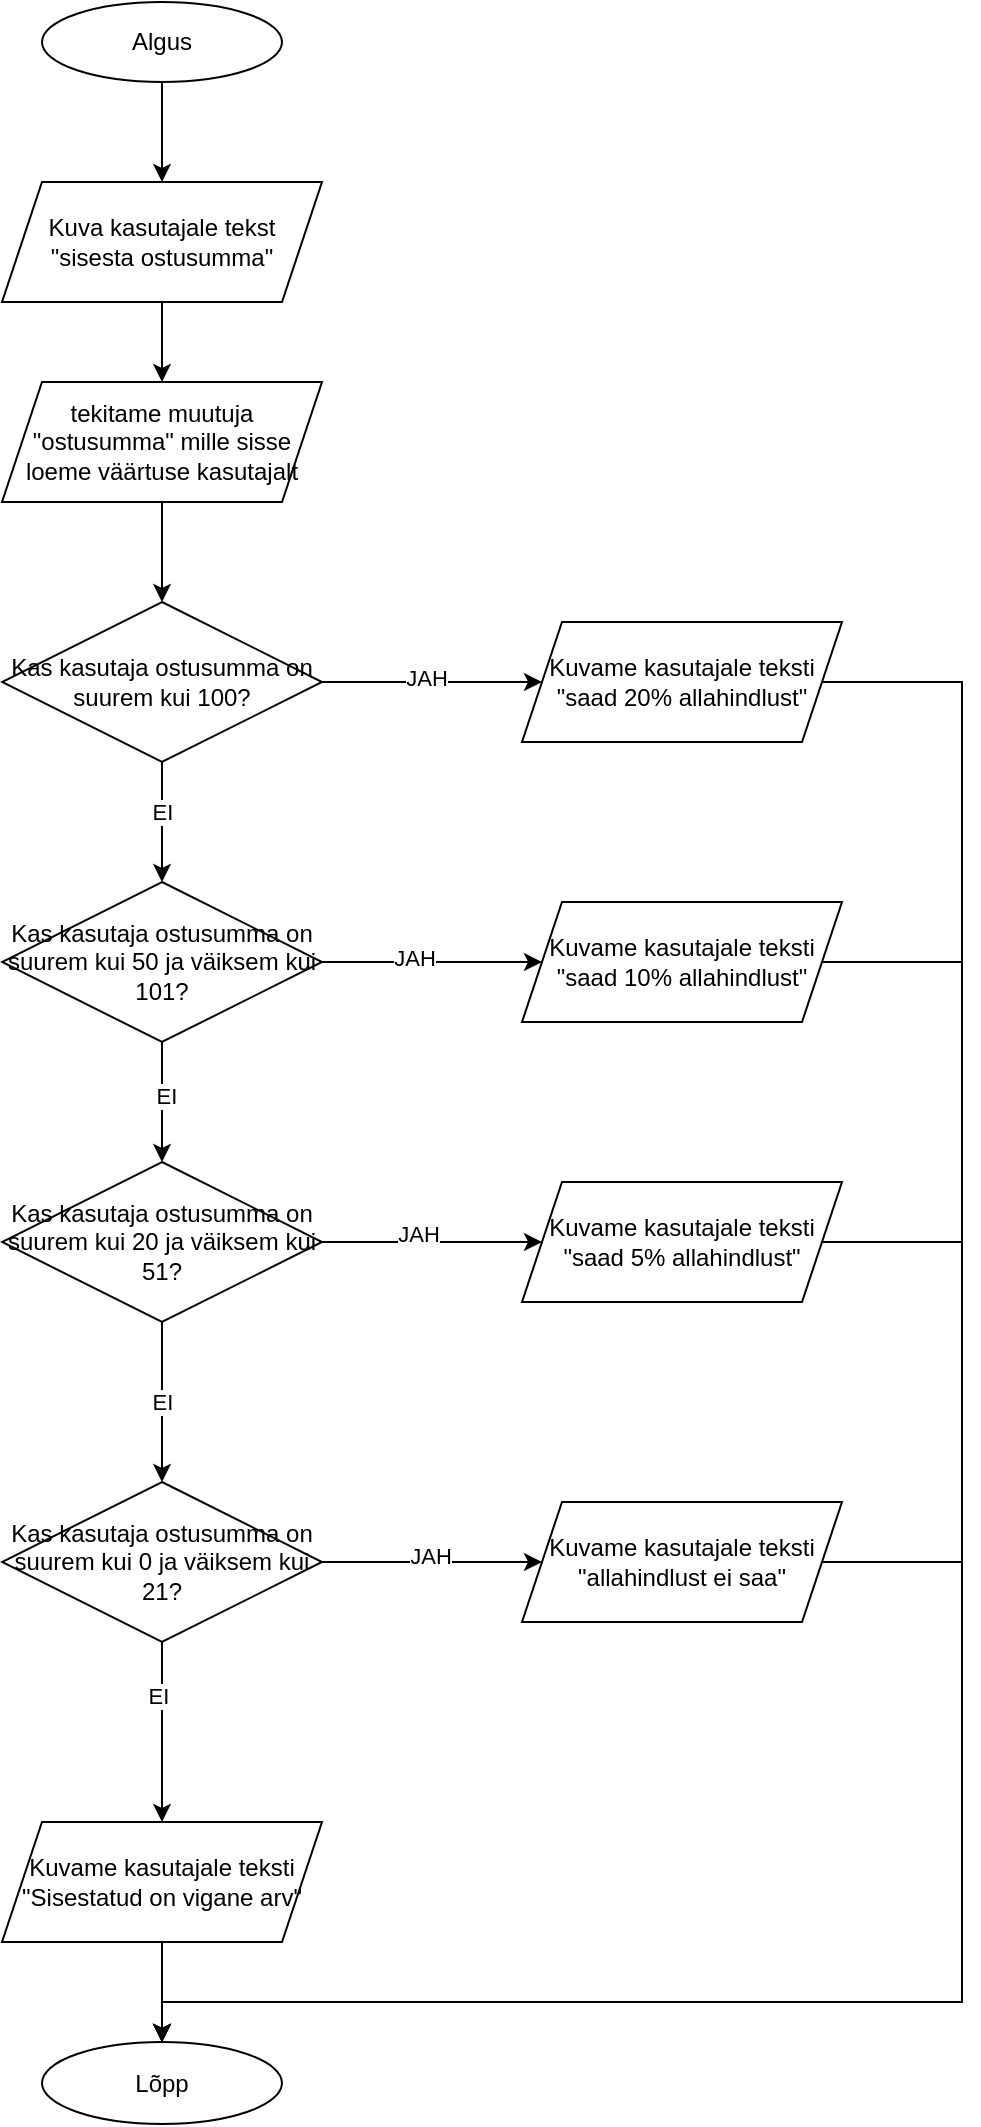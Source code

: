 <mxfile version="26.0.9">
  <diagram id="C5RBs43oDa-KdzZeNtuy" name="Page-1">
    <mxGraphModel dx="712" dy="828" grid="1" gridSize="10" guides="1" tooltips="1" connect="1" arrows="1" fold="1" page="1" pageScale="1" pageWidth="827" pageHeight="1169" math="0" shadow="0">
      <root>
        <mxCell id="WIyWlLk6GJQsqaUBKTNV-0" />
        <mxCell id="WIyWlLk6GJQsqaUBKTNV-1" parent="WIyWlLk6GJQsqaUBKTNV-0" />
        <mxCell id="HSHcWlDzUz3zwXXTUhIq-2" value="" style="edgeStyle=orthogonalEdgeStyle;rounded=0;orthogonalLoop=1;jettySize=auto;html=1;" edge="1" parent="WIyWlLk6GJQsqaUBKTNV-1" source="HSHcWlDzUz3zwXXTUhIq-0" target="HSHcWlDzUz3zwXXTUhIq-1">
          <mxGeometry relative="1" as="geometry" />
        </mxCell>
        <mxCell id="HSHcWlDzUz3zwXXTUhIq-0" value="Algus" style="ellipse;whiteSpace=wrap;html=1;" vertex="1" parent="WIyWlLk6GJQsqaUBKTNV-1">
          <mxGeometry x="200" y="80" width="120" height="40" as="geometry" />
        </mxCell>
        <mxCell id="HSHcWlDzUz3zwXXTUhIq-4" value="" style="edgeStyle=orthogonalEdgeStyle;rounded=0;orthogonalLoop=1;jettySize=auto;html=1;" edge="1" parent="WIyWlLk6GJQsqaUBKTNV-1" source="HSHcWlDzUz3zwXXTUhIq-1" target="HSHcWlDzUz3zwXXTUhIq-3">
          <mxGeometry relative="1" as="geometry" />
        </mxCell>
        <mxCell id="HSHcWlDzUz3zwXXTUhIq-1" value="Kuva kasutajale tekst &quot;sisesta ostusumma&quot;" style="shape=parallelogram;perimeter=parallelogramPerimeter;whiteSpace=wrap;html=1;fixedSize=1;" vertex="1" parent="WIyWlLk6GJQsqaUBKTNV-1">
          <mxGeometry x="180" y="170" width="160" height="60" as="geometry" />
        </mxCell>
        <mxCell id="HSHcWlDzUz3zwXXTUhIq-6" value="" style="edgeStyle=orthogonalEdgeStyle;rounded=0;orthogonalLoop=1;jettySize=auto;html=1;" edge="1" parent="WIyWlLk6GJQsqaUBKTNV-1" source="HSHcWlDzUz3zwXXTUhIq-3" target="HSHcWlDzUz3zwXXTUhIq-5">
          <mxGeometry relative="1" as="geometry" />
        </mxCell>
        <mxCell id="HSHcWlDzUz3zwXXTUhIq-3" value="tekitame muutuja &quot;ostusumma&quot; mille sisse loeme väärtuse kasutajalt" style="shape=parallelogram;perimeter=parallelogramPerimeter;whiteSpace=wrap;html=1;fixedSize=1;" vertex="1" parent="WIyWlLk6GJQsqaUBKTNV-1">
          <mxGeometry x="180" y="270" width="160" height="60" as="geometry" />
        </mxCell>
        <mxCell id="HSHcWlDzUz3zwXXTUhIq-8" value="" style="edgeStyle=orthogonalEdgeStyle;rounded=0;orthogonalLoop=1;jettySize=auto;html=1;" edge="1" parent="WIyWlLk6GJQsqaUBKTNV-1" source="HSHcWlDzUz3zwXXTUhIq-5" target="HSHcWlDzUz3zwXXTUhIq-7">
          <mxGeometry relative="1" as="geometry" />
        </mxCell>
        <mxCell id="HSHcWlDzUz3zwXXTUhIq-9" value="JAH" style="edgeLabel;html=1;align=center;verticalAlign=middle;resizable=0;points=[];" vertex="1" connectable="0" parent="HSHcWlDzUz3zwXXTUhIq-8">
          <mxGeometry x="-0.054" y="2" relative="1" as="geometry">
            <mxPoint as="offset" />
          </mxGeometry>
        </mxCell>
        <mxCell id="HSHcWlDzUz3zwXXTUhIq-11" value="" style="edgeStyle=orthogonalEdgeStyle;rounded=0;orthogonalLoop=1;jettySize=auto;html=1;" edge="1" parent="WIyWlLk6GJQsqaUBKTNV-1" source="HSHcWlDzUz3zwXXTUhIq-5" target="HSHcWlDzUz3zwXXTUhIq-10">
          <mxGeometry relative="1" as="geometry" />
        </mxCell>
        <mxCell id="HSHcWlDzUz3zwXXTUhIq-12" value="EI" style="edgeLabel;html=1;align=center;verticalAlign=middle;resizable=0;points=[];" vertex="1" connectable="0" parent="HSHcWlDzUz3zwXXTUhIq-11">
          <mxGeometry x="-0.175" relative="1" as="geometry">
            <mxPoint as="offset" />
          </mxGeometry>
        </mxCell>
        <mxCell id="HSHcWlDzUz3zwXXTUhIq-5" value="Kas kasutaja ostusumma on suurem kui 100?" style="rhombus;whiteSpace=wrap;html=1;" vertex="1" parent="WIyWlLk6GJQsqaUBKTNV-1">
          <mxGeometry x="180" y="380" width="160" height="80" as="geometry" />
        </mxCell>
        <mxCell id="HSHcWlDzUz3zwXXTUhIq-37" style="edgeStyle=orthogonalEdgeStyle;rounded=0;orthogonalLoop=1;jettySize=auto;html=1;exitX=1;exitY=0.5;exitDx=0;exitDy=0;entryX=0.5;entryY=0;entryDx=0;entryDy=0;" edge="1" parent="WIyWlLk6GJQsqaUBKTNV-1" source="HSHcWlDzUz3zwXXTUhIq-7" target="HSHcWlDzUz3zwXXTUhIq-33">
          <mxGeometry relative="1" as="geometry">
            <Array as="points">
              <mxPoint x="660" y="420" />
              <mxPoint x="660" y="1080" />
              <mxPoint x="260" y="1080" />
            </Array>
          </mxGeometry>
        </mxCell>
        <mxCell id="HSHcWlDzUz3zwXXTUhIq-7" value="Kuvame kasutajale teksti &quot;saad 20% allahindlust&quot;" style="shape=parallelogram;perimeter=parallelogramPerimeter;whiteSpace=wrap;html=1;fixedSize=1;" vertex="1" parent="WIyWlLk6GJQsqaUBKTNV-1">
          <mxGeometry x="440" y="390" width="160" height="60" as="geometry" />
        </mxCell>
        <mxCell id="HSHcWlDzUz3zwXXTUhIq-14" value="" style="edgeStyle=orthogonalEdgeStyle;rounded=0;orthogonalLoop=1;jettySize=auto;html=1;" edge="1" parent="WIyWlLk6GJQsqaUBKTNV-1" source="HSHcWlDzUz3zwXXTUhIq-10" target="HSHcWlDzUz3zwXXTUhIq-13">
          <mxGeometry relative="1" as="geometry" />
        </mxCell>
        <mxCell id="HSHcWlDzUz3zwXXTUhIq-15" value="JAH" style="edgeLabel;html=1;align=center;verticalAlign=middle;resizable=0;points=[];" vertex="1" connectable="0" parent="HSHcWlDzUz3zwXXTUhIq-14">
          <mxGeometry x="-0.164" y="2" relative="1" as="geometry">
            <mxPoint as="offset" />
          </mxGeometry>
        </mxCell>
        <mxCell id="HSHcWlDzUz3zwXXTUhIq-17" value="" style="edgeStyle=orthogonalEdgeStyle;rounded=0;orthogonalLoop=1;jettySize=auto;html=1;" edge="1" parent="WIyWlLk6GJQsqaUBKTNV-1" source="HSHcWlDzUz3zwXXTUhIq-10" target="HSHcWlDzUz3zwXXTUhIq-16">
          <mxGeometry relative="1" as="geometry" />
        </mxCell>
        <mxCell id="HSHcWlDzUz3zwXXTUhIq-18" value="EI" style="edgeLabel;html=1;align=center;verticalAlign=middle;resizable=0;points=[];" vertex="1" connectable="0" parent="HSHcWlDzUz3zwXXTUhIq-17">
          <mxGeometry x="-0.1" y="2" relative="1" as="geometry">
            <mxPoint as="offset" />
          </mxGeometry>
        </mxCell>
        <mxCell id="HSHcWlDzUz3zwXXTUhIq-10" value="Kas kasutaja ostusumma on suurem kui 50 ja väiksem kui 101?" style="rhombus;whiteSpace=wrap;html=1;" vertex="1" parent="WIyWlLk6GJQsqaUBKTNV-1">
          <mxGeometry x="180" y="520" width="160" height="80" as="geometry" />
        </mxCell>
        <mxCell id="HSHcWlDzUz3zwXXTUhIq-36" style="edgeStyle=orthogonalEdgeStyle;rounded=0;orthogonalLoop=1;jettySize=auto;html=1;exitX=1;exitY=0.5;exitDx=0;exitDy=0;entryX=0.5;entryY=0;entryDx=0;entryDy=0;" edge="1" parent="WIyWlLk6GJQsqaUBKTNV-1" source="HSHcWlDzUz3zwXXTUhIq-13" target="HSHcWlDzUz3zwXXTUhIq-33">
          <mxGeometry relative="1" as="geometry">
            <Array as="points">
              <mxPoint x="660" y="560" />
              <mxPoint x="660" y="1080" />
              <mxPoint x="260" y="1080" />
            </Array>
          </mxGeometry>
        </mxCell>
        <mxCell id="HSHcWlDzUz3zwXXTUhIq-13" value="Kuvame kasutajale teksti &quot;saad 10% allahindlust&quot;" style="shape=parallelogram;perimeter=parallelogramPerimeter;whiteSpace=wrap;html=1;fixedSize=1;" vertex="1" parent="WIyWlLk6GJQsqaUBKTNV-1">
          <mxGeometry x="440" y="530" width="160" height="60" as="geometry" />
        </mxCell>
        <mxCell id="HSHcWlDzUz3zwXXTUhIq-20" value="" style="edgeStyle=orthogonalEdgeStyle;rounded=0;orthogonalLoop=1;jettySize=auto;html=1;" edge="1" parent="WIyWlLk6GJQsqaUBKTNV-1" source="HSHcWlDzUz3zwXXTUhIq-16" target="HSHcWlDzUz3zwXXTUhIq-19">
          <mxGeometry relative="1" as="geometry" />
        </mxCell>
        <mxCell id="HSHcWlDzUz3zwXXTUhIq-21" value="JAH" style="edgeLabel;html=1;align=center;verticalAlign=middle;resizable=0;points=[];" vertex="1" connectable="0" parent="HSHcWlDzUz3zwXXTUhIq-20">
          <mxGeometry x="-0.127" y="4" relative="1" as="geometry">
            <mxPoint as="offset" />
          </mxGeometry>
        </mxCell>
        <mxCell id="HSHcWlDzUz3zwXXTUhIq-23" value="" style="edgeStyle=orthogonalEdgeStyle;rounded=0;orthogonalLoop=1;jettySize=auto;html=1;" edge="1" parent="WIyWlLk6GJQsqaUBKTNV-1" source="HSHcWlDzUz3zwXXTUhIq-16" target="HSHcWlDzUz3zwXXTUhIq-22">
          <mxGeometry relative="1" as="geometry" />
        </mxCell>
        <mxCell id="HSHcWlDzUz3zwXXTUhIq-30" value="EI" style="edgeLabel;html=1;align=center;verticalAlign=middle;resizable=0;points=[];" vertex="1" connectable="0" parent="HSHcWlDzUz3zwXXTUhIq-23">
          <mxGeometry relative="1" as="geometry">
            <mxPoint as="offset" />
          </mxGeometry>
        </mxCell>
        <mxCell id="HSHcWlDzUz3zwXXTUhIq-16" value="Kas kasutaja ostusumma on suurem kui 20 ja väiksem kui 51?" style="rhombus;whiteSpace=wrap;html=1;" vertex="1" parent="WIyWlLk6GJQsqaUBKTNV-1">
          <mxGeometry x="180" y="660" width="160" height="80" as="geometry" />
        </mxCell>
        <mxCell id="HSHcWlDzUz3zwXXTUhIq-35" style="edgeStyle=orthogonalEdgeStyle;rounded=0;orthogonalLoop=1;jettySize=auto;html=1;exitX=1;exitY=0.5;exitDx=0;exitDy=0;entryX=0.5;entryY=0;entryDx=0;entryDy=0;" edge="1" parent="WIyWlLk6GJQsqaUBKTNV-1" source="HSHcWlDzUz3zwXXTUhIq-19" target="HSHcWlDzUz3zwXXTUhIq-33">
          <mxGeometry relative="1" as="geometry">
            <Array as="points">
              <mxPoint x="660" y="700" />
              <mxPoint x="660" y="1080" />
              <mxPoint x="260" y="1080" />
            </Array>
          </mxGeometry>
        </mxCell>
        <mxCell id="HSHcWlDzUz3zwXXTUhIq-19" value="Kuvame kasutajale teksti &quot;saad 5% allahindlust&quot;" style="shape=parallelogram;perimeter=parallelogramPerimeter;whiteSpace=wrap;html=1;fixedSize=1;" vertex="1" parent="WIyWlLk6GJQsqaUBKTNV-1">
          <mxGeometry x="440" y="670" width="160" height="60" as="geometry" />
        </mxCell>
        <mxCell id="HSHcWlDzUz3zwXXTUhIq-25" value="" style="edgeStyle=orthogonalEdgeStyle;rounded=0;orthogonalLoop=1;jettySize=auto;html=1;" edge="1" parent="WIyWlLk6GJQsqaUBKTNV-1" source="HSHcWlDzUz3zwXXTUhIq-22" target="HSHcWlDzUz3zwXXTUhIq-24">
          <mxGeometry relative="1" as="geometry" />
        </mxCell>
        <mxCell id="HSHcWlDzUz3zwXXTUhIq-26" value="JAH" style="edgeLabel;html=1;align=center;verticalAlign=middle;resizable=0;points=[];" vertex="1" connectable="0" parent="HSHcWlDzUz3zwXXTUhIq-25">
          <mxGeometry x="-0.018" y="3" relative="1" as="geometry">
            <mxPoint as="offset" />
          </mxGeometry>
        </mxCell>
        <mxCell id="HSHcWlDzUz3zwXXTUhIq-28" value="" style="edgeStyle=orthogonalEdgeStyle;rounded=0;orthogonalLoop=1;jettySize=auto;html=1;" edge="1" parent="WIyWlLk6GJQsqaUBKTNV-1" source="HSHcWlDzUz3zwXXTUhIq-22" target="HSHcWlDzUz3zwXXTUhIq-27">
          <mxGeometry relative="1" as="geometry" />
        </mxCell>
        <mxCell id="HSHcWlDzUz3zwXXTUhIq-29" value="EI" style="edgeLabel;html=1;align=center;verticalAlign=middle;resizable=0;points=[];" vertex="1" connectable="0" parent="HSHcWlDzUz3zwXXTUhIq-28">
          <mxGeometry x="-0.4" y="-2" relative="1" as="geometry">
            <mxPoint as="offset" />
          </mxGeometry>
        </mxCell>
        <mxCell id="HSHcWlDzUz3zwXXTUhIq-22" value="Kas kasutaja ostusumma on suurem kui 0 ja väiksem kui 21?" style="rhombus;whiteSpace=wrap;html=1;" vertex="1" parent="WIyWlLk6GJQsqaUBKTNV-1">
          <mxGeometry x="180" y="820" width="160" height="80" as="geometry" />
        </mxCell>
        <mxCell id="HSHcWlDzUz3zwXXTUhIq-34" style="edgeStyle=orthogonalEdgeStyle;rounded=0;orthogonalLoop=1;jettySize=auto;html=1;exitX=1;exitY=0.5;exitDx=0;exitDy=0;entryX=0.5;entryY=0;entryDx=0;entryDy=0;" edge="1" parent="WIyWlLk6GJQsqaUBKTNV-1" source="HSHcWlDzUz3zwXXTUhIq-24" target="HSHcWlDzUz3zwXXTUhIq-33">
          <mxGeometry relative="1" as="geometry">
            <Array as="points">
              <mxPoint x="660" y="860" />
              <mxPoint x="660" y="1080" />
              <mxPoint x="260" y="1080" />
            </Array>
          </mxGeometry>
        </mxCell>
        <mxCell id="HSHcWlDzUz3zwXXTUhIq-24" value="Kuvame kasutajale teksti &quot;allahindlust ei saa&quot;" style="shape=parallelogram;perimeter=parallelogramPerimeter;whiteSpace=wrap;html=1;fixedSize=1;" vertex="1" parent="WIyWlLk6GJQsqaUBKTNV-1">
          <mxGeometry x="440" y="830" width="160" height="60" as="geometry" />
        </mxCell>
        <mxCell id="HSHcWlDzUz3zwXXTUhIq-32" value="" style="edgeStyle=orthogonalEdgeStyle;rounded=0;orthogonalLoop=1;jettySize=auto;html=1;entryX=0.5;entryY=0;entryDx=0;entryDy=0;" edge="1" parent="WIyWlLk6GJQsqaUBKTNV-1" source="HSHcWlDzUz3zwXXTUhIq-27" target="HSHcWlDzUz3zwXXTUhIq-33">
          <mxGeometry relative="1" as="geometry">
            <mxPoint x="260" y="1120" as="targetPoint" />
          </mxGeometry>
        </mxCell>
        <mxCell id="HSHcWlDzUz3zwXXTUhIq-27" value="Kuvame kasutajale teksti &quot;Sisestatud on vigane arv&quot;" style="shape=parallelogram;perimeter=parallelogramPerimeter;whiteSpace=wrap;html=1;fixedSize=1;" vertex="1" parent="WIyWlLk6GJQsqaUBKTNV-1">
          <mxGeometry x="180" y="990" width="160" height="60" as="geometry" />
        </mxCell>
        <mxCell id="HSHcWlDzUz3zwXXTUhIq-33" value="Lõpp" style="ellipse;whiteSpace=wrap;html=1;" vertex="1" parent="WIyWlLk6GJQsqaUBKTNV-1">
          <mxGeometry x="200" y="1100" width="120" height="41" as="geometry" />
        </mxCell>
      </root>
    </mxGraphModel>
  </diagram>
</mxfile>
